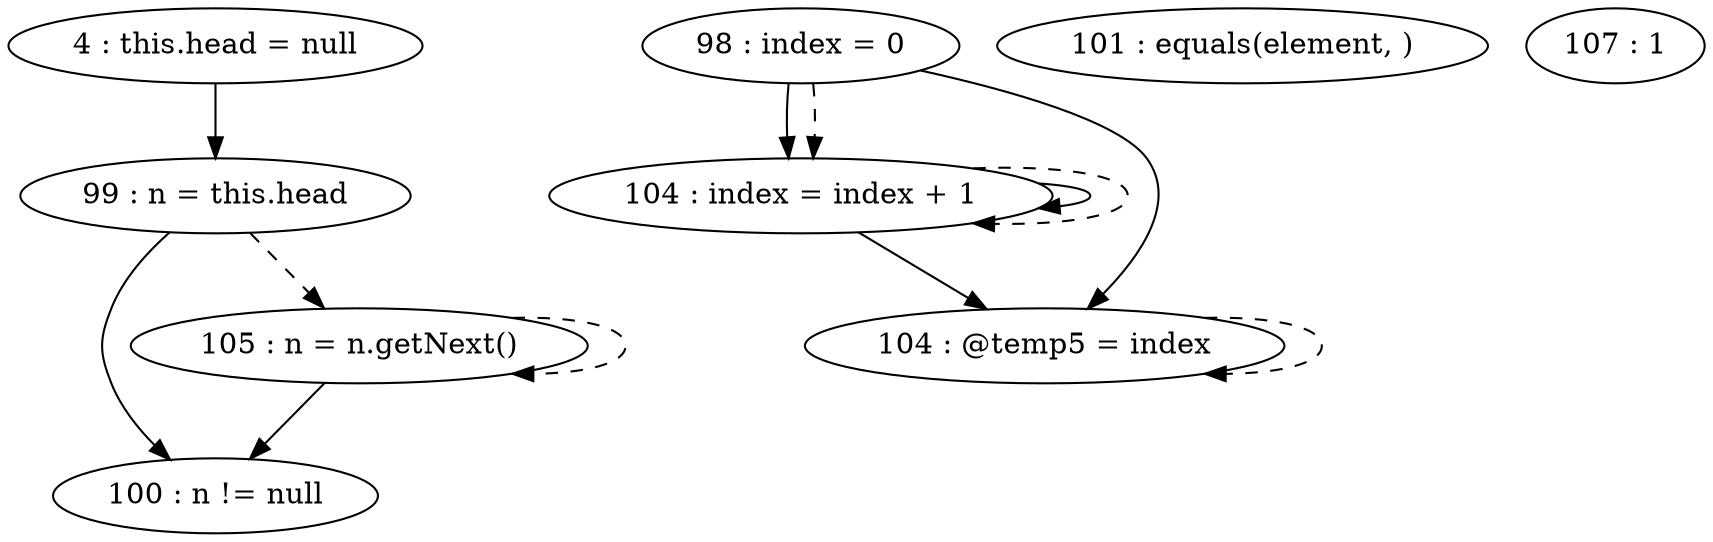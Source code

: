 digraph G {
"4 : this.head = null"
"4 : this.head = null" -> "99 : n = this.head"
"98 : index = 0"
"98 : index = 0" -> "104 : index = index + 1"
"98 : index = 0" -> "104 : @temp5 = index"
"98 : index = 0" -> "104 : index = index + 1" [style=dashed]
"99 : n = this.head"
"99 : n = this.head" -> "100 : n != null"
"99 : n = this.head" -> "105 : n = n.getNext()" [style=dashed]
"100 : n != null"
"101 : equals(element, )"
"107 : 1"
"104 : @temp5 = index"
"104 : @temp5 = index" -> "104 : @temp5 = index" [style=dashed]
"104 : index = index + 1"
"104 : index = index + 1" -> "104 : index = index + 1"
"104 : index = index + 1" -> "104 : @temp5 = index"
"104 : index = index + 1" -> "104 : index = index + 1" [style=dashed]
"105 : n = n.getNext()"
"105 : n = n.getNext()" -> "100 : n != null"
"105 : n = n.getNext()" -> "105 : n = n.getNext()" [style=dashed]
"100 : n != null"
}